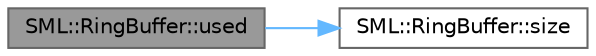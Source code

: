 digraph "SML::RingBuffer::used"
{
 // LATEX_PDF_SIZE
  bgcolor="transparent";
  edge [fontname=Helvetica,fontsize=10,labelfontname=Helvetica,labelfontsize=10];
  node [fontname=Helvetica,fontsize=10,shape=box,height=0.2,width=0.4];
  rankdir="LR";
  Node1 [id="Node000001",label="SML::RingBuffer::used",height=0.2,width=0.4,color="gray40", fillcolor="grey60", style="filled", fontcolor="black",tooltip="Fetch number of used data slots in ring buffer."];
  Node1 -> Node2 [id="edge1_Node000001_Node000002",color="steelblue1",style="solid",tooltip=" "];
  Node2 [id="Node000002",label="SML::RingBuffer::size",height=0.2,width=0.4,color="grey40", fillcolor="white", style="filled",URL="$class_s_m_l_1_1_ring_buffer.html#aeeee0cd4f7f9d60948b22863bb5a160a",tooltip="Get ring buffer size in data slots."];
}
